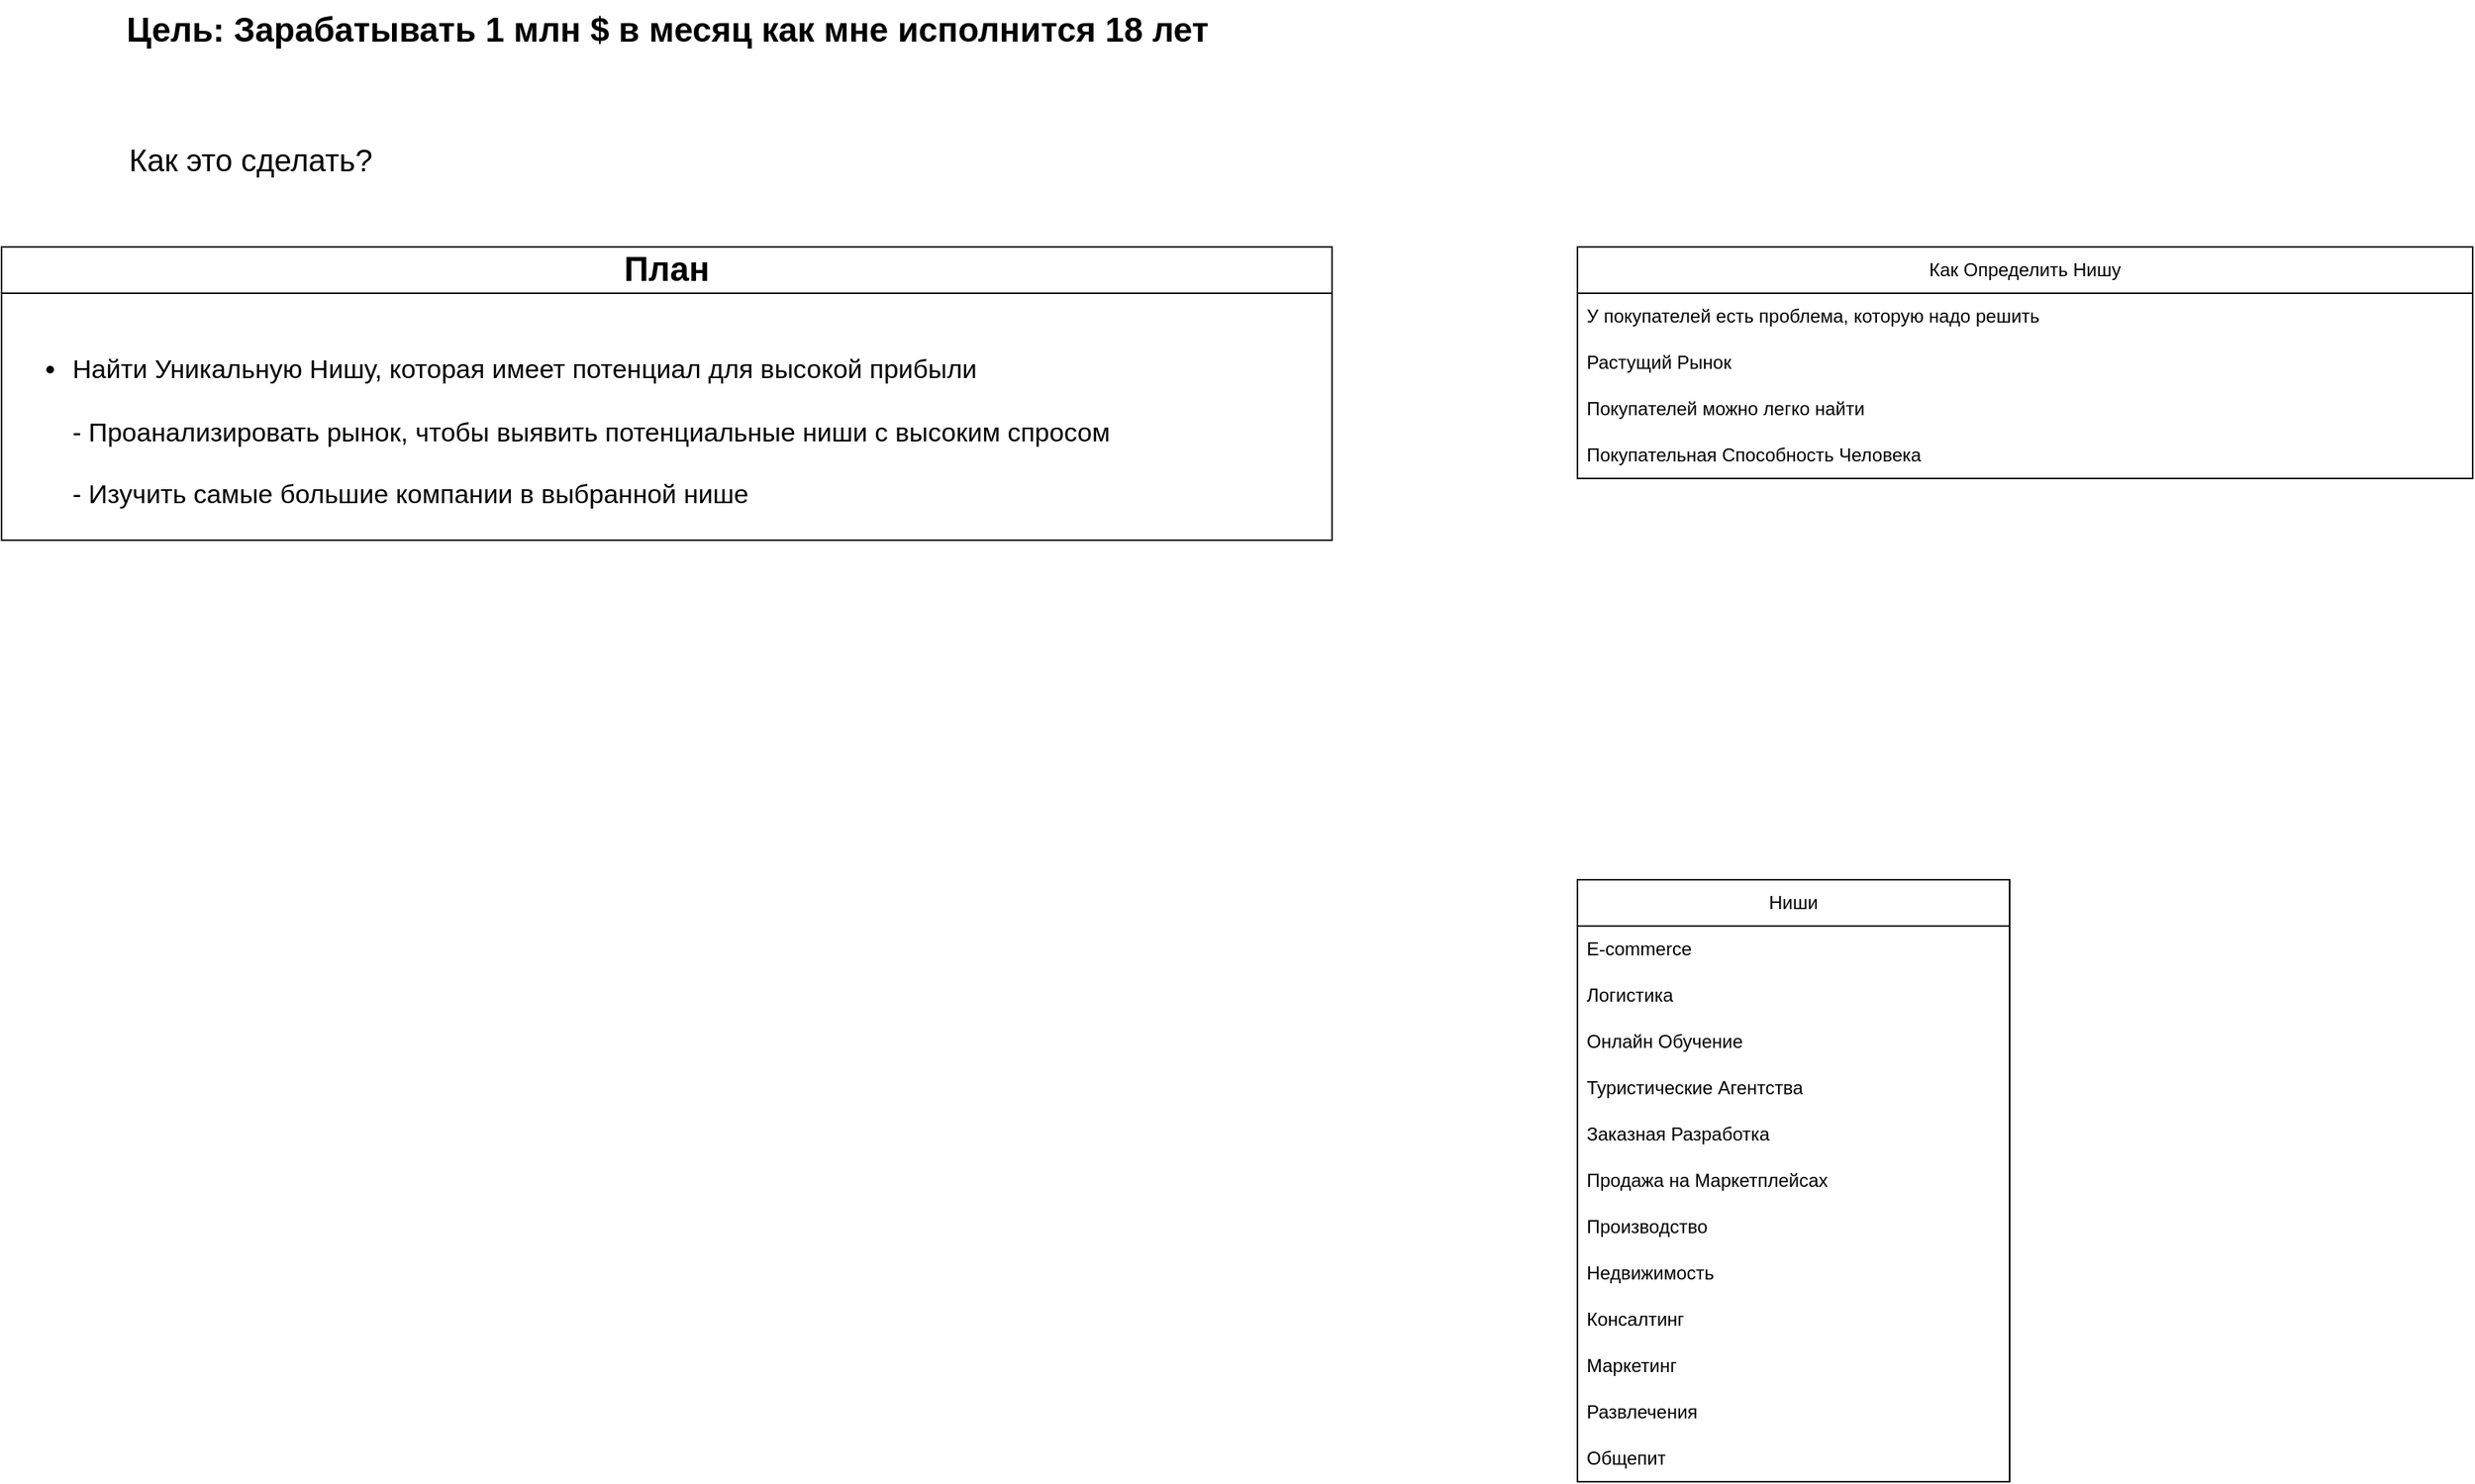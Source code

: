 <mxfile version="22.0.8" type="github">
  <diagram name="Страница — 1" id="hprdBknnlUNOs0vlrVkV">
    <mxGraphModel dx="574" dy="307" grid="1" gridSize="10" guides="1" tooltips="1" connect="1" arrows="1" fold="1" page="1" pageScale="1" pageWidth="900" pageHeight="1600" math="0" shadow="0">
      <root>
        <mxCell id="0" />
        <mxCell id="1" parent="0" />
        <mxCell id="uvEM7nMXMGVtS6fNlEuX-1" value="&lt;font style=&quot;font-size: 22px;&quot;&gt;&lt;b&gt;Цель: Зарабатывать 1 млн $ в месяц как мне исполнится 18 лет&lt;/b&gt;&lt;/font&gt;" style="text;html=1;align=center;verticalAlign=middle;resizable=0;points=[];autosize=1;strokeColor=none;fillColor=none;" vertex="1" parent="1">
          <mxGeometry x="90" y="50" width="720" height="40" as="geometry" />
        </mxCell>
        <mxCell id="uvEM7nMXMGVtS6fNlEuX-2" value="&lt;font style=&quot;font-size: 20px;&quot;&gt;Как это сделать?&lt;/font&gt;" style="text;html=1;align=center;verticalAlign=middle;resizable=0;points=[];autosize=1;strokeColor=none;fillColor=none;" vertex="1" parent="1">
          <mxGeometry x="90" y="133" width="180" height="40" as="geometry" />
        </mxCell>
        <mxCell id="uvEM7nMXMGVtS6fNlEuX-3" value="&lt;font style=&quot;font-size: 22px;&quot;&gt;&lt;b&gt;План&lt;/b&gt;&lt;/font&gt;" style="swimlane;fontStyle=0;childLayout=stackLayout;horizontal=1;startSize=30;horizontalStack=0;resizeParent=1;resizeParentMax=0;resizeLast=0;collapsible=1;marginBottom=0;whiteSpace=wrap;html=1;" vertex="1" parent="1">
          <mxGeometry x="19" y="210" width="862" height="190" as="geometry" />
        </mxCell>
        <mxCell id="uvEM7nMXMGVtS6fNlEuX-4" value="&lt;div&gt;&lt;span style=&quot;font-size: 17px;&quot;&gt;&lt;br&gt;&lt;/span&gt;&lt;/div&gt;&lt;ul style=&quot;font-size: 17px;&quot;&gt;&lt;li&gt;&lt;span style=&quot;font-size: 17px;&quot;&gt;Найти Уникальную Нишу, которая имеет потенциал для высокой прибыли&lt;br&gt;&lt;br&gt;- Проанализировать рынок, чтобы выявить потенциальные ниши с высоким спросом&lt;br&gt;&lt;/span&gt;&lt;br&gt;- Изучить самые большие компании в выбранной нише&lt;/li&gt;&lt;/ul&gt;" style="text;strokeColor=none;fillColor=none;align=left;verticalAlign=middle;spacingLeft=4;spacingRight=4;overflow=hidden;points=[[0,0.5],[1,0.5]];portConstraint=eastwest;rotatable=0;whiteSpace=wrap;html=1;" vertex="1" parent="uvEM7nMXMGVtS6fNlEuX-3">
          <mxGeometry y="30" width="862" height="160" as="geometry" />
        </mxCell>
        <mxCell id="uvEM7nMXMGVtS6fNlEuX-8" value="Как Определить Нишу" style="swimlane;fontStyle=0;childLayout=stackLayout;horizontal=1;startSize=30;horizontalStack=0;resizeParent=1;resizeParentMax=0;resizeLast=0;collapsible=1;marginBottom=0;whiteSpace=wrap;html=1;" vertex="1" parent="1">
          <mxGeometry x="1040" y="210" width="580" height="150" as="geometry" />
        </mxCell>
        <mxCell id="uvEM7nMXMGVtS6fNlEuX-9" value="У покупателей есть проблема, которую надо решить" style="text;strokeColor=none;fillColor=none;align=left;verticalAlign=middle;spacingLeft=4;spacingRight=4;overflow=hidden;points=[[0,0.5],[1,0.5]];portConstraint=eastwest;rotatable=0;whiteSpace=wrap;html=1;" vertex="1" parent="uvEM7nMXMGVtS6fNlEuX-8">
          <mxGeometry y="30" width="580" height="30" as="geometry" />
        </mxCell>
        <mxCell id="uvEM7nMXMGVtS6fNlEuX-10" value="Растущий Рынок" style="text;strokeColor=none;fillColor=none;align=left;verticalAlign=middle;spacingLeft=4;spacingRight=4;overflow=hidden;points=[[0,0.5],[1,0.5]];portConstraint=eastwest;rotatable=0;whiteSpace=wrap;html=1;" vertex="1" parent="uvEM7nMXMGVtS6fNlEuX-8">
          <mxGeometry y="60" width="580" height="30" as="geometry" />
        </mxCell>
        <mxCell id="uvEM7nMXMGVtS6fNlEuX-12" value="Покупателей можно легко найти" style="text;strokeColor=none;fillColor=none;align=left;verticalAlign=middle;spacingLeft=4;spacingRight=4;overflow=hidden;points=[[0,0.5],[1,0.5]];portConstraint=eastwest;rotatable=0;whiteSpace=wrap;html=1;" vertex="1" parent="uvEM7nMXMGVtS6fNlEuX-8">
          <mxGeometry y="90" width="580" height="30" as="geometry" />
        </mxCell>
        <mxCell id="uvEM7nMXMGVtS6fNlEuX-11" value="Покупательная Способность Человека" style="text;strokeColor=none;fillColor=none;align=left;verticalAlign=middle;spacingLeft=4;spacingRight=4;overflow=hidden;points=[[0,0.5],[1,0.5]];portConstraint=eastwest;rotatable=0;whiteSpace=wrap;html=1;" vertex="1" parent="uvEM7nMXMGVtS6fNlEuX-8">
          <mxGeometry y="120" width="580" height="30" as="geometry" />
        </mxCell>
        <mxCell id="uvEM7nMXMGVtS6fNlEuX-13" value="Ниши" style="swimlane;fontStyle=0;childLayout=stackLayout;horizontal=1;startSize=30;horizontalStack=0;resizeParent=1;resizeParentMax=0;resizeLast=0;collapsible=1;marginBottom=0;whiteSpace=wrap;html=1;" vertex="1" parent="1">
          <mxGeometry x="1040" y="620" width="280" height="390" as="geometry" />
        </mxCell>
        <mxCell id="uvEM7nMXMGVtS6fNlEuX-16" value="E-commerce" style="text;strokeColor=none;fillColor=none;align=left;verticalAlign=middle;spacingLeft=4;spacingRight=4;overflow=hidden;points=[[0,0.5],[1,0.5]];portConstraint=eastwest;rotatable=0;whiteSpace=wrap;html=1;" vertex="1" parent="uvEM7nMXMGVtS6fNlEuX-13">
          <mxGeometry y="30" width="280" height="30" as="geometry" />
        </mxCell>
        <mxCell id="uvEM7nMXMGVtS6fNlEuX-18" value="Логистика" style="text;strokeColor=none;fillColor=none;align=left;verticalAlign=middle;spacingLeft=4;spacingRight=4;overflow=hidden;points=[[0,0.5],[1,0.5]];portConstraint=eastwest;rotatable=0;whiteSpace=wrap;html=1;" vertex="1" parent="uvEM7nMXMGVtS6fNlEuX-13">
          <mxGeometry y="60" width="280" height="30" as="geometry" />
        </mxCell>
        <mxCell id="uvEM7nMXMGVtS6fNlEuX-19" value="Онлайн Обучение" style="text;strokeColor=none;fillColor=none;align=left;verticalAlign=middle;spacingLeft=4;spacingRight=4;overflow=hidden;points=[[0,0.5],[1,0.5]];portConstraint=eastwest;rotatable=0;whiteSpace=wrap;html=1;" vertex="1" parent="uvEM7nMXMGVtS6fNlEuX-13">
          <mxGeometry y="90" width="280" height="30" as="geometry" />
        </mxCell>
        <mxCell id="uvEM7nMXMGVtS6fNlEuX-20" value="Туристические Агентства" style="text;strokeColor=none;fillColor=none;align=left;verticalAlign=middle;spacingLeft=4;spacingRight=4;overflow=hidden;points=[[0,0.5],[1,0.5]];portConstraint=eastwest;rotatable=0;whiteSpace=wrap;html=1;" vertex="1" parent="uvEM7nMXMGVtS6fNlEuX-13">
          <mxGeometry y="120" width="280" height="30" as="geometry" />
        </mxCell>
        <mxCell id="uvEM7nMXMGVtS6fNlEuX-22" value="Заказная Разработка" style="text;strokeColor=none;fillColor=none;align=left;verticalAlign=middle;spacingLeft=4;spacingRight=4;overflow=hidden;points=[[0,0.5],[1,0.5]];portConstraint=eastwest;rotatable=0;whiteSpace=wrap;html=1;" vertex="1" parent="uvEM7nMXMGVtS6fNlEuX-13">
          <mxGeometry y="150" width="280" height="30" as="geometry" />
        </mxCell>
        <mxCell id="uvEM7nMXMGVtS6fNlEuX-24" value="Продажа на Маркетплейсах" style="text;strokeColor=none;fillColor=none;align=left;verticalAlign=middle;spacingLeft=4;spacingRight=4;overflow=hidden;points=[[0,0.5],[1,0.5]];portConstraint=eastwest;rotatable=0;whiteSpace=wrap;html=1;" vertex="1" parent="uvEM7nMXMGVtS6fNlEuX-13">
          <mxGeometry y="180" width="280" height="30" as="geometry" />
        </mxCell>
        <mxCell id="uvEM7nMXMGVtS6fNlEuX-25" value="Производство" style="text;strokeColor=none;fillColor=none;align=left;verticalAlign=middle;spacingLeft=4;spacingRight=4;overflow=hidden;points=[[0,0.5],[1,0.5]];portConstraint=eastwest;rotatable=0;whiteSpace=wrap;html=1;" vertex="1" parent="uvEM7nMXMGVtS6fNlEuX-13">
          <mxGeometry y="210" width="280" height="30" as="geometry" />
        </mxCell>
        <mxCell id="uvEM7nMXMGVtS6fNlEuX-26" value="Недвижимость" style="text;strokeColor=none;fillColor=none;align=left;verticalAlign=middle;spacingLeft=4;spacingRight=4;overflow=hidden;points=[[0,0.5],[1,0.5]];portConstraint=eastwest;rotatable=0;whiteSpace=wrap;html=1;" vertex="1" parent="uvEM7nMXMGVtS6fNlEuX-13">
          <mxGeometry y="240" width="280" height="30" as="geometry" />
        </mxCell>
        <mxCell id="uvEM7nMXMGVtS6fNlEuX-27" value="Консалтинг" style="text;strokeColor=none;fillColor=none;align=left;verticalAlign=middle;spacingLeft=4;spacingRight=4;overflow=hidden;points=[[0,0.5],[1,0.5]];portConstraint=eastwest;rotatable=0;whiteSpace=wrap;html=1;" vertex="1" parent="uvEM7nMXMGVtS6fNlEuX-13">
          <mxGeometry y="270" width="280" height="30" as="geometry" />
        </mxCell>
        <mxCell id="uvEM7nMXMGVtS6fNlEuX-28" value="Маркетинг" style="text;strokeColor=none;fillColor=none;align=left;verticalAlign=middle;spacingLeft=4;spacingRight=4;overflow=hidden;points=[[0,0.5],[1,0.5]];portConstraint=eastwest;rotatable=0;whiteSpace=wrap;html=1;" vertex="1" parent="uvEM7nMXMGVtS6fNlEuX-13">
          <mxGeometry y="300" width="280" height="30" as="geometry" />
        </mxCell>
        <mxCell id="uvEM7nMXMGVtS6fNlEuX-29" value="Развлечения" style="text;strokeColor=none;fillColor=none;align=left;verticalAlign=middle;spacingLeft=4;spacingRight=4;overflow=hidden;points=[[0,0.5],[1,0.5]];portConstraint=eastwest;rotatable=0;whiteSpace=wrap;html=1;" vertex="1" parent="uvEM7nMXMGVtS6fNlEuX-13">
          <mxGeometry y="330" width="280" height="30" as="geometry" />
        </mxCell>
        <mxCell id="uvEM7nMXMGVtS6fNlEuX-30" value="Общепит" style="text;strokeColor=none;fillColor=none;align=left;verticalAlign=middle;spacingLeft=4;spacingRight=4;overflow=hidden;points=[[0,0.5],[1,0.5]];portConstraint=eastwest;rotatable=0;whiteSpace=wrap;html=1;" vertex="1" parent="uvEM7nMXMGVtS6fNlEuX-13">
          <mxGeometry y="360" width="280" height="30" as="geometry" />
        </mxCell>
      </root>
    </mxGraphModel>
  </diagram>
</mxfile>
